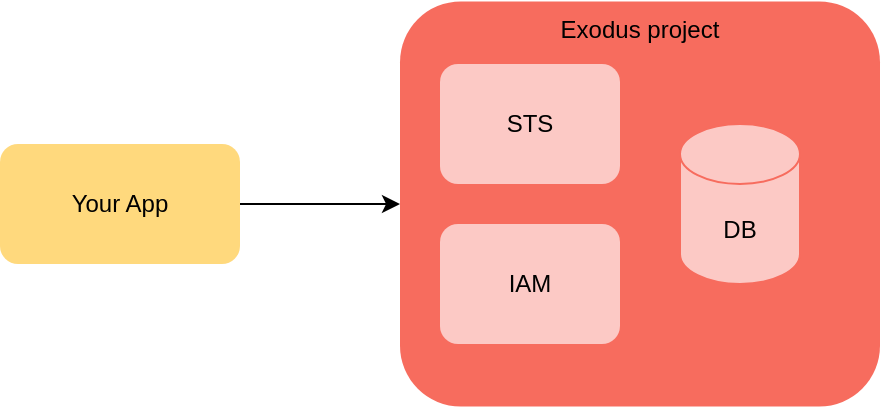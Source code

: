 <mxfile version="24.7.5">
  <diagram name="Page-1" id="WZsI6YhGvu39SFZlsG15">
    <mxGraphModel dx="1034" dy="612" grid="1" gridSize="10" guides="1" tooltips="1" connect="1" arrows="1" fold="1" page="1" pageScale="1" pageWidth="850" pageHeight="1100" math="0" shadow="0">
      <root>
        <mxCell id="0" />
        <mxCell id="1" parent="0" />
        <mxCell id="EN6mM6Pl9Ct12lstdhcs-8" style="edgeStyle=orthogonalEdgeStyle;rounded=0;orthogonalLoop=1;jettySize=auto;html=1;entryX=0;entryY=0.5;entryDx=0;entryDy=0;" edge="1" parent="1" source="EN6mM6Pl9Ct12lstdhcs-1" target="EN6mM6Pl9Ct12lstdhcs-2">
          <mxGeometry relative="1" as="geometry" />
        </mxCell>
        <mxCell id="EN6mM6Pl9Ct12lstdhcs-1" value="Your App" style="rounded=1;whiteSpace=wrap;html=1;fillColor=#FFD97D;strokeColor=none;" vertex="1" parent="1">
          <mxGeometry x="80" y="200" width="120" height="60" as="geometry" />
        </mxCell>
        <mxCell id="EN6mM6Pl9Ct12lstdhcs-2" value="Exodus project" style="rounded=1;whiteSpace=wrap;html=1;fillColor=#F76C5E;strokeColor=none;verticalAlign=top;" vertex="1" parent="1">
          <mxGeometry x="280" y="128.75" width="240" height="202.5" as="geometry" />
        </mxCell>
        <mxCell id="EN6mM6Pl9Ct12lstdhcs-3" value="IAM" style="rounded=1;whiteSpace=wrap;html=1;fillColor=#FCC9C5;strokeColor=none;" vertex="1" parent="1">
          <mxGeometry x="300" y="240" width="90" height="60" as="geometry" />
        </mxCell>
        <mxCell id="EN6mM6Pl9Ct12lstdhcs-4" value="STS" style="rounded=1;whiteSpace=wrap;html=1;fillColor=#FCC9C5;strokeColor=none;" vertex="1" parent="1">
          <mxGeometry x="300" y="160" width="90" height="60" as="geometry" />
        </mxCell>
        <mxCell id="EN6mM6Pl9Ct12lstdhcs-6" value="DB" style="shape=cylinder3;whiteSpace=wrap;html=1;boundedLbl=1;backgroundOutline=1;size=15;fillColor=#FCC9C5;strokeColor=#F76C5E;" vertex="1" parent="1">
          <mxGeometry x="420" y="190" width="60" height="80" as="geometry" />
        </mxCell>
      </root>
    </mxGraphModel>
  </diagram>
</mxfile>
